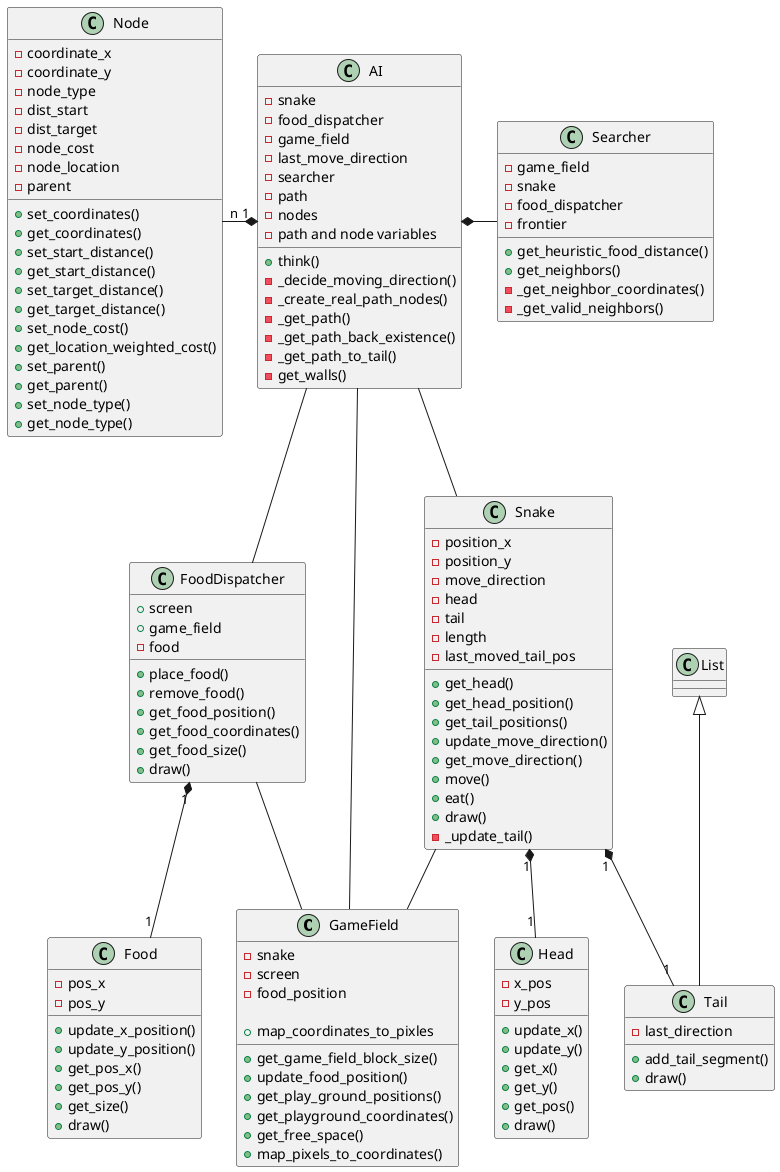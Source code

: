 @startuml

class GameField{
    - snake
    - screen
    - food_position

    + get_game_field_block_size()
    + update_food_position()
    + get_play_ground_positions()
    + get_playground_coordinates()
    + get_free_space()
    + map_pixels_to_coordinates()
    + map_coordinates_to_pixles
}

class Snake{
    - position_x
    - position_y
    - move_direction
    - head
    - tail
    - length
    - last_moved_tail_pos

    + get_head()
    + get_head_position()
    + get_tail_positions()
    + update_move_direction()
    + get_move_direction()
    + move()
    + eat()
    + draw()
    - _update_tail()
}

class Head{
    - x_pos
    - y_pos
    + update_x()
    + update_y()
    + get_x()
    + get_y()
    + get_pos()
    + draw()
}

class Tail{
    - last_direction
    + add_tail_segment()
    + draw()
}

class Food{
    - pos_x
    - pos_y

    + update_x_position()
    + update_y_position()
    + get_pos_x()
    + get_pos_y()
    + get_size()
    + draw()
}

class FoodDispatcher{
    + screen
    + game_field
    - food

    + place_food()
    + remove_food()
    + get_food_position()
    + get_food_coordinates()
    + get_food_size()
    + draw()
}

class AI{
    - snake
    - food_dispatcher
    - game_field
    - last_move_direction
    - searcher
    - path
    - nodes
    - path and node variables
    + think()
    - _decide_moving_direction()
    - _create_real_path_nodes()
    - _get_path()
    - _get_path_back_existence()
    - _get_path_to_tail()
    - get_walls()

}

class Searcher{
    - game_field
    - snake
    - food_dispatcher
    - frontier

    + get_heuristic_food_distance()
    + get_neighbors()
    - _get_neighbor_coordinates()
    - _get_valid_neighbors()
}

class Node{
    - coordinate_x
    - coordinate_y
    - node_type
    - dist_start
    - dist_target
    - node_cost
    - node_location
    - parent

    + set_coordinates()
    + get_coordinates()
    + set_start_distance()
    + get_start_distance()
    + set_target_distance()
    + get_target_distance()
    + set_node_cost()
    + get_location_weighted_cost()
    + set_parent()
    + get_parent()
    + set_node_type()
    + get_node_type()
}

Snake "1" *-- "1" Head
Snake "1" *-- "1" Tail
Tail -up-|> List
FoodDispatcher "1" *-- "1" Food

AI -- Snake
AI -- FoodDispatcher

FoodDispatcher -- GameField
Snake -- GameField
AI -- GameField

AI *-right- Searcher
AI "1" *-left- "n" Node


@enduml